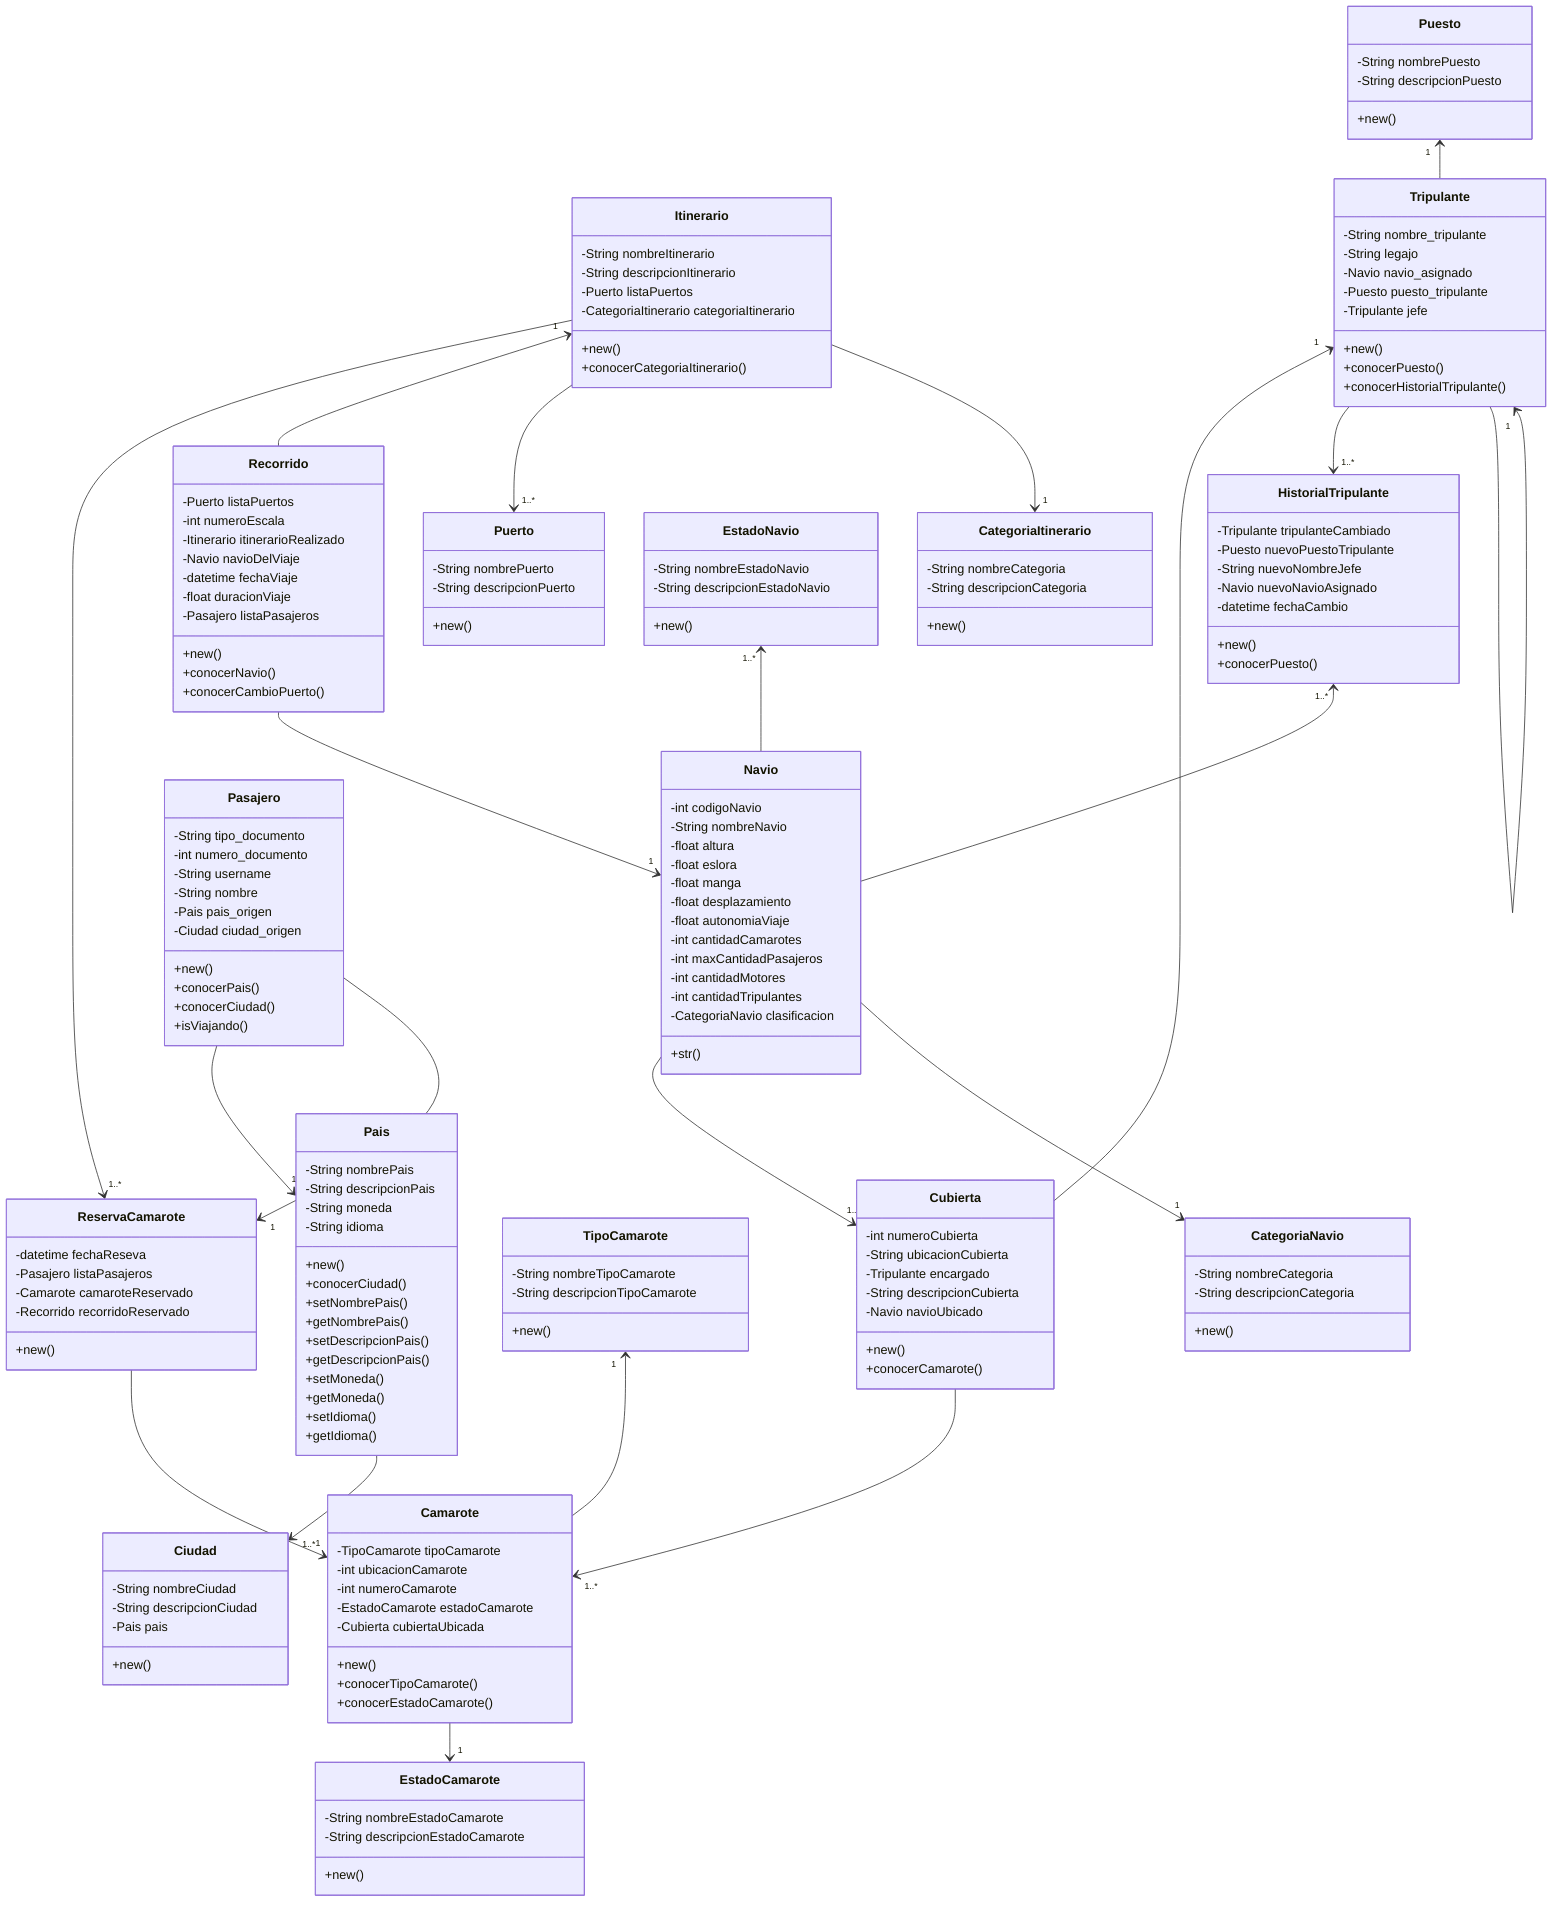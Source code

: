 classDiagram
    class Itinerario {
        -String nombreItinerario
        -String descripcionItinerario
        -Puerto listaPuertos
        -CategoriaItinerario categoriaItinerario

        +new()
        +conocerCategoriaItinerario()
    }

    class Recorrido {
        -Puerto listaPuertos
        -int numeroEscala
        -Itinerario itinerarioRealizado
        -Navio navioDelViaje
        -datetime fechaViaje
        -float duracionViaje
        -Pasajero listaPasajeros

        +new()
        +conocerNavio()
        +conocerCambioPuerto()
    }

    class Navio {
        -int codigoNavio
        -String nombreNavio
        -float altura
        -float eslora
        -float manga
        -float desplazamiento
        -float autonomiaViaje
        -int cantidadCamarotes
        -int maxCantidadPasajeros
        -int cantidadMotores
        -int cantidadTripulantes
        -CategoriaNavio clasificacion

        +str()
    }

    class Cubierta {
        -int numeroCubierta
        -String ubicacionCubierta
        -Tripulante encargado
        -String descripcionCubierta
        -Navio navioUbicado
    
        +new()
        +conocerCamarote()
    }

    class Camarote {
        -TipoCamarote tipoCamarote
        -int ubicacionCamarote
        -int numeroCamarote
        -EstadoCamarote estadoCamarote
        -Cubierta cubiertaUbicada
    
        +new()
        +conocerTipoCamarote()
        +conocerEstadoCamarote()
    }

    class Tripulante {
        -String nombre_tripulante
        -String legajo
        -Navio navio_asignado
        -Puesto puesto_tripulante
        -Tripulante jefe
    
        +new()
        +conocerPuesto()
        +conocerHistorialTripulante()
    }

    class HistorialTripulante {
        -Tripulante tripulanteCambiado
        -Puesto nuevoPuestoTripulante
        -String nuevoNombreJefe
        -Navio nuevoNavioAsignado
        -datetime fechaCambio
    
        +new()
        +conocerPuesto()
    }

    class Puesto {
        -String nombrePuesto
        -String descripcionPuesto
    
        +new()
    }

    class Puerto {
        -String nombrePuerto
        -String descripcionPuerto
    
        +new()
    }

    class Pasajero {
        -String tipo_documento
        -int numero_documento
        -String username
        -String nombre
        -Pais pais_origen
        -Ciudad ciudad_origen
    
        +new()
        +conocerPais()
        +conocerCiudad()
        +isViajando()
    }

    class EstadoNavio {
        -String nombreEstadoNavio
        -String descripcionEstadoNavio
    
        +new()
    }

    class EstadoCamarote {
        -String nombreEstadoCamarote
        -String descripcionEstadoCamarote
    
        +new()
    }

    class ReservaCamarote {
        -datetime fechaReseva
        -Pasajero listaPasajeros
        -Camarote camaroteReservado
        -Recorrido recorridoReservado
    
        +new()
    }

    class TipoCamarote {
        -String nombreTipoCamarote
        -String descripcionTipoCamarote
    
        +new()
    }

    class CategoriaNavio {
        -String nombreCategoria
        -String descripcionCategoria
    
        +new()
    }

    class CategoriaItinerario {
        -String nombreCategoria
        -String descripcionCategoria
    
        +new()
    }

    class Pais {
        -String nombrePais
        -String descripcionPais
        -String moneda
        -String idioma

        +new()
        +conocerCiudad()

        +setNombrePais()
        +getNombrePais()
        +setDescripcionPais()
        +getDescripcionPais()
        +setMoneda()
        +getMoneda()
        +setIdioma()
        +getIdioma()
    }

    class Ciudad {
        -String nombreCiudad
        -String descripcionCiudad
        -Pais pais

        +new()
    }


    Itinerario --> "1..*" ReservaCamarote
    Itinerario "1" <-- Recorrido
    Itinerario --> "1..*" Puerto
    Recorrido --> "1" Navio
    Puesto "1" <-- Tripulante
    Tripulante "1" <-- Cubierta
    TipoCamarote "1" <-- Camarote
    Camarote --> "1" EstadoCamarote
    Navio --> "1..*" Cubierta
    Cubierta --> "1..*" Camarote
    Itinerario --> "1" CategoriaItinerario
    Pasajero --> "1" Pais
    Pasajero --> "1" ReservaCamarote
    ReservaCamarote --> "1" Camarote
    Pais --> "1..*" Ciudad
    Navio --> "1" CategoriaNavio
    Tripulante --> "1..*" HistorialTripulante
    Tripulante --> "1" Tripulante
    HistorialTripulante "1..*" <-- Navio
    EstadoNavio "1..*" <-- Navio